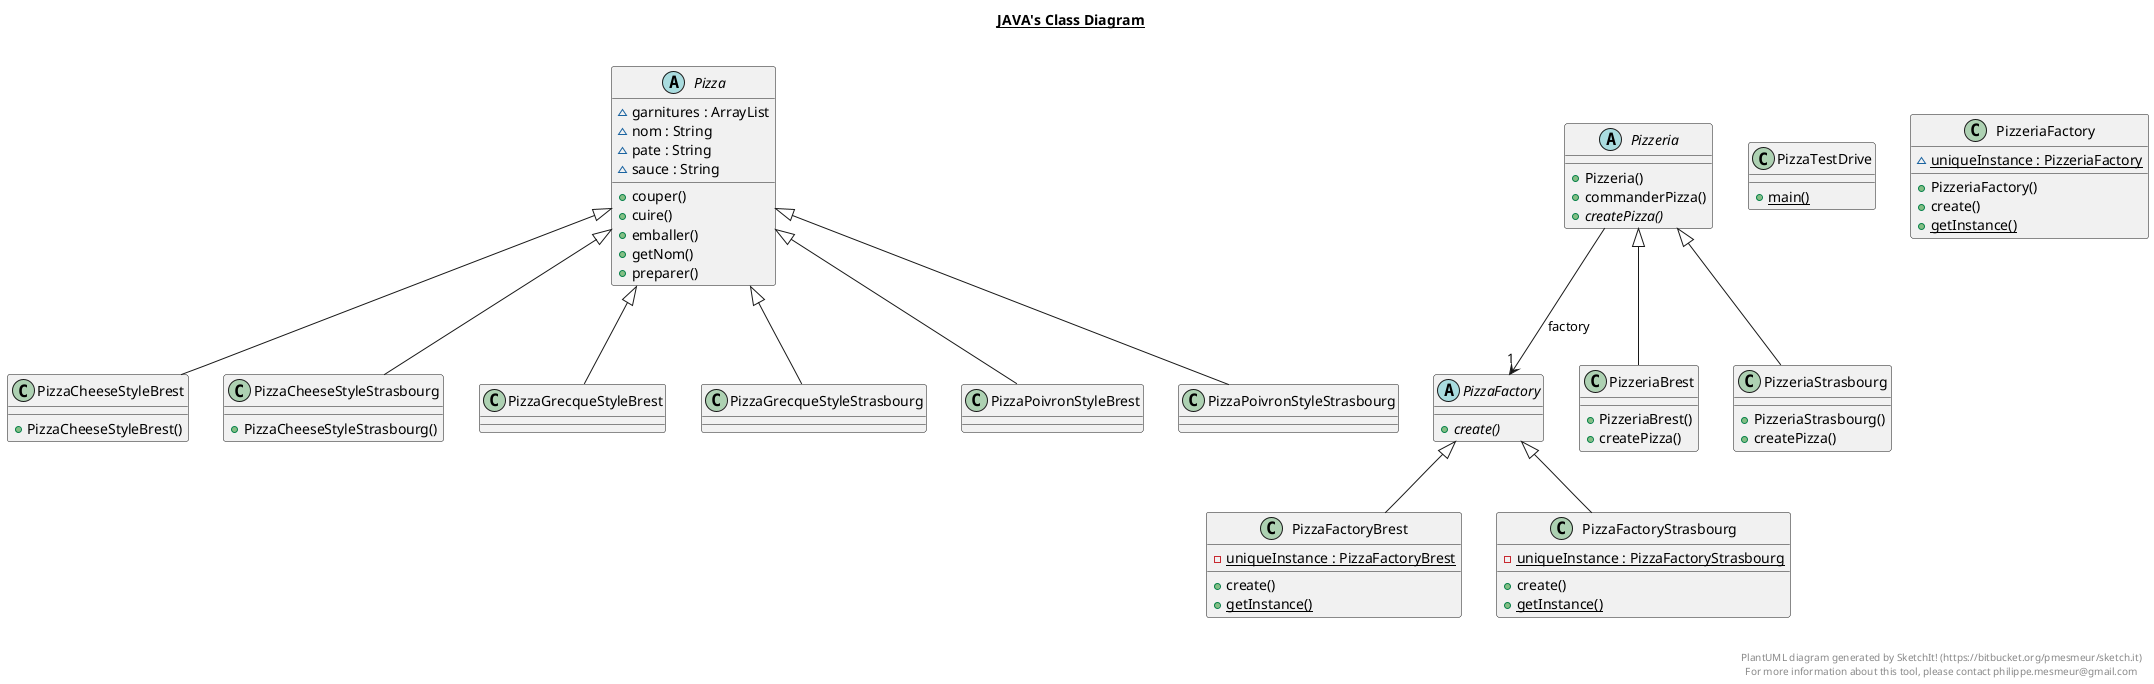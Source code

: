 @startuml

title __JAVA's Class Diagram__\n


    abstract class Pizza {
        ~ garnitures : ArrayList
        ~ nom : String
        ~ pate : String
        ~ sauce : String
        + couper()
        + cuire()
        + emballer()
        + getNom()
        + preparer()
    }

  


    class PizzaCheeseStyleBrest {
        + PizzaCheeseStyleBrest()
    }

  

    class PizzaCheeseStyleStrasbourg {
        + PizzaCheeseStyleStrasbourg()
    }

  

    abstract class PizzaFactory {
        {abstract} + create()
    }


    class PizzaFactoryBrest {
        {static} - uniqueInstance : PizzaFactoryBrest
        + create()
        {static} + getInstance()
    }

  


    class PizzaFactoryStrasbourg {
        {static} - uniqueInstance : PizzaFactoryStrasbourg
        + create()
        {static} + getInstance()
    }

  


    class PizzaGrecqueStyleBrest {
    }

  


    class PizzaGrecqueStyleStrasbourg {
    }

  

    class PizzaPoivronStyleBrest {
    }

  


    class PizzaPoivronStyleStrasbourg {
    }

  

    class PizzaTestDrive {
        {static} + main()
    }

  

    abstract class Pizzeria {
        + Pizzeria()
        + commanderPizza()
        {abstract} + createPizza()
    }

  


    class PizzeriaBrest {
        + PizzeriaBrest()
        + createPizza()
    }

  


    class PizzeriaFactory {
        {static} ~ uniqueInstance : PizzeriaFactory
        + PizzeriaFactory()
        + create()
        {static} + getInstance()
    }


    class PizzeriaStrasbourg {
        + PizzeriaStrasbourg()
        + createPizza()
    }

  

  Pizza <|-- PizzaCheeseStyleBrest
  Pizza <|--PizzaCheeseStyleStrasbourg
  PizzaFactory <|-- PizzaFactoryBrest
  PizzaFactory <|-- PizzaFactoryStrasbourg
  Pizza <|-- PizzaGrecqueStyleBrest
  Pizza <|-- PizzaGrecqueStyleStrasbourg
  Pizza <|-- PizzaPoivronStyleBrest
  Pizza <|-- PizzaPoivronStyleStrasbourg
  Pizzeria -->"1" PizzaFactory : factory
  Pizzeria <|-- PizzeriaBrest
  Pizzeria <|-- PizzeriaStrasbourg



right footer


PlantUML diagram generated by SketchIt! (https://bitbucket.org/pmesmeur/sketch.it)
For more information about this tool, please contact philippe.mesmeur@gmail.com
endfooter

@enduml
